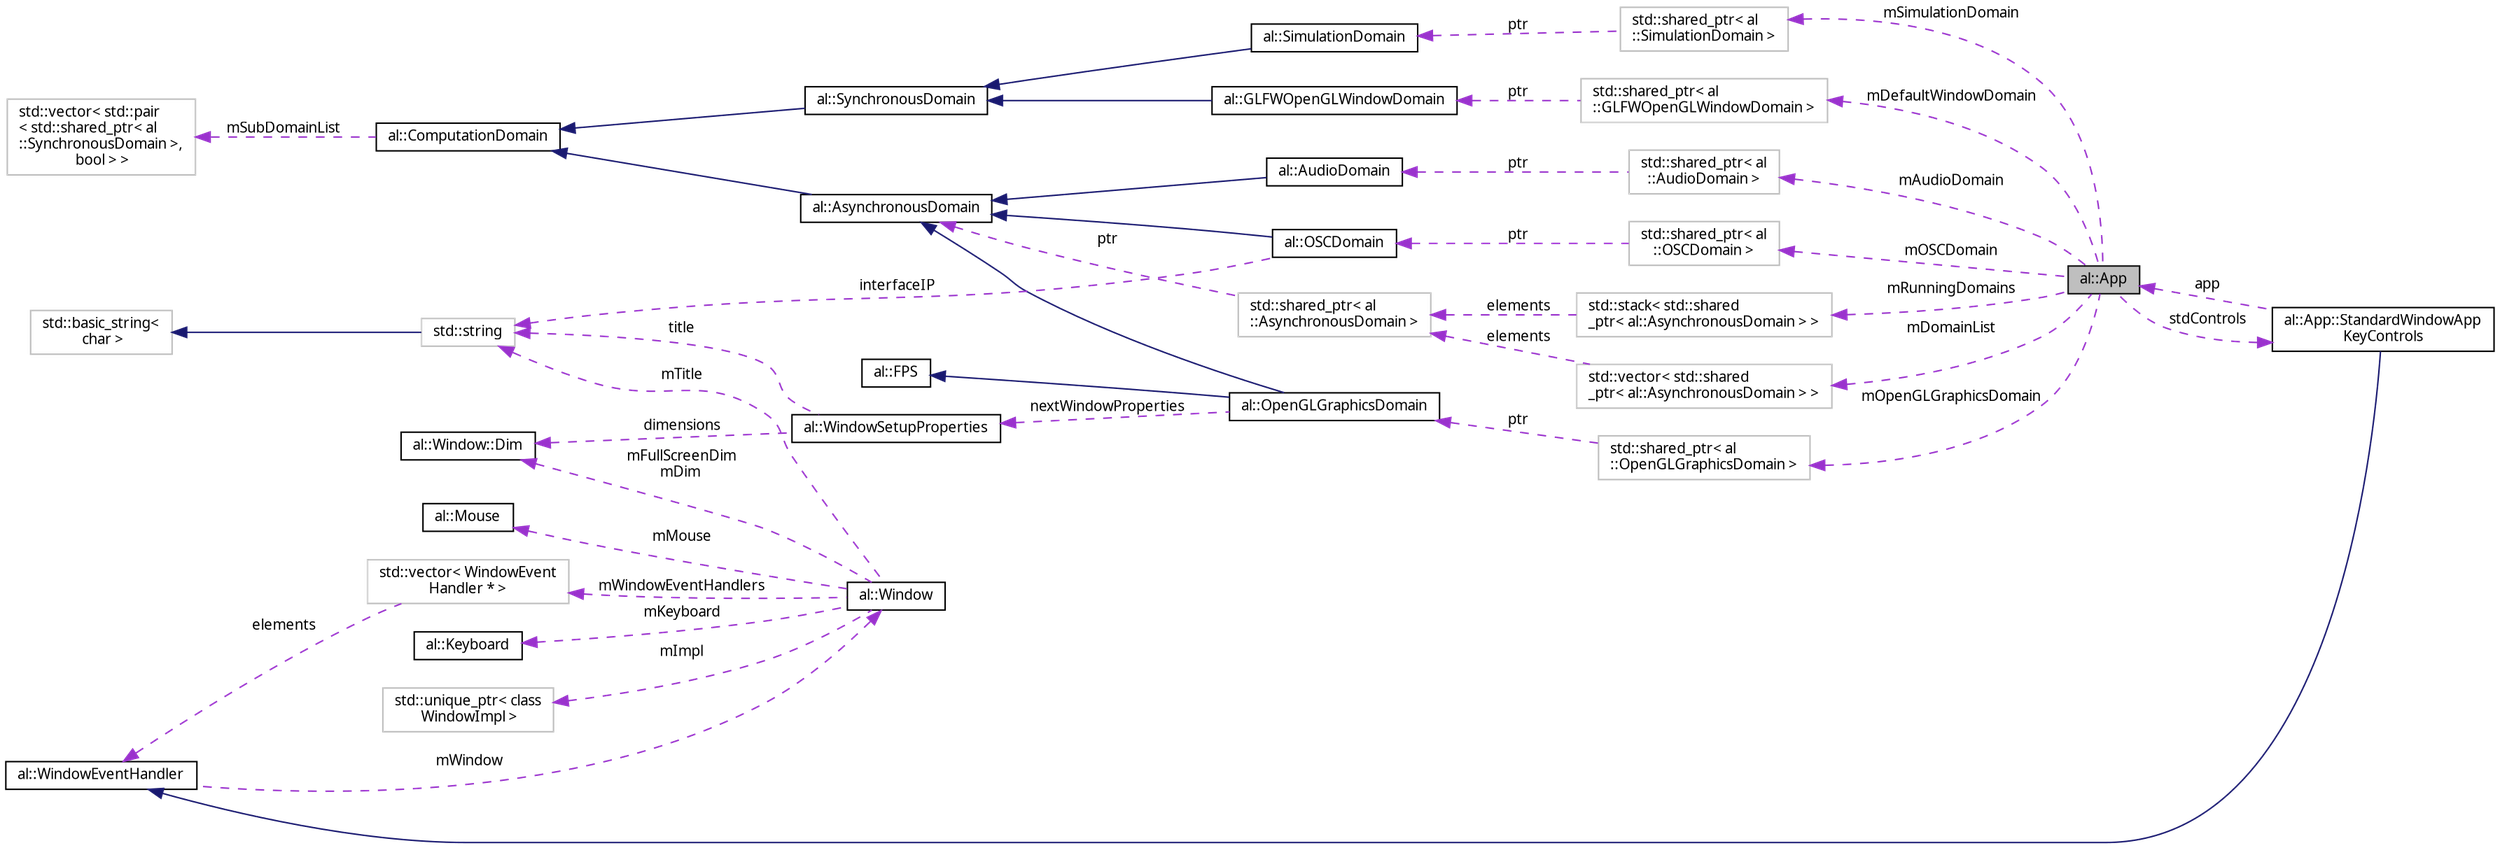 digraph "al::App"
{
 // LATEX_PDF_SIZE
  bgcolor="transparent";
  edge [fontname="FreeSans.ttf",fontsize="10",labelfontname="FreeSans.ttf",labelfontsize="10"];
  node [fontname="FreeSans.ttf",fontsize="10",shape=record];
  rankdir="LR";
  Node1 [label="al::App",height=0.2,width=0.4,color="black", fillcolor="grey75", style="filled", fontcolor="black",tooltip=" "];
  Node2 -> Node1 [dir="back",color="darkorchid3",fontsize="10",style="dashed",label=" mSimulationDomain" ,fontname="FreeSans.ttf"];
  Node2 [label="std::shared_ptr\< al\l::SimulationDomain \>",height=0.2,width=0.4,color="grey75",tooltip=" "];
  Node3 -> Node2 [dir="back",color="darkorchid3",fontsize="10",style="dashed",label=" ptr" ,fontname="FreeSans.ttf"];
  Node3 [label="al::SimulationDomain",height=0.2,width=0.4,color="black",URL="$classal_1_1_simulation_domain.html",tooltip=" "];
  Node4 -> Node3 [dir="back",color="midnightblue",fontsize="10",style="solid",fontname="FreeSans.ttf"];
  Node4 [label="al::SynchronousDomain",height=0.2,width=0.4,color="black",URL="$classal_1_1_synchronous_domain.html",tooltip=" "];
  Node5 -> Node4 [dir="back",color="midnightblue",fontsize="10",style="solid",fontname="FreeSans.ttf"];
  Node5 [label="al::ComputationDomain",height=0.2,width=0.4,color="black",URL="$classal_1_1_computation_domain.html",tooltip=" "];
  Node6 -> Node5 [dir="back",color="darkorchid3",fontsize="10",style="dashed",label=" mSubDomainList" ,fontname="FreeSans.ttf"];
  Node6 [label="std::vector\< std::pair\l\< std::shared_ptr\< al\l::SynchronousDomain \>,\l bool \> \>",height=0.2,width=0.4,color="grey75",tooltip=" "];
  Node7 -> Node1 [dir="back",color="darkorchid3",fontsize="10",style="dashed",label=" mDomainList" ,fontname="FreeSans.ttf"];
  Node7 [label="std::vector\< std::shared\l_ptr\< al::AsynchronousDomain \> \>",height=0.2,width=0.4,color="grey75",tooltip=" "];
  Node8 -> Node7 [dir="back",color="darkorchid3",fontsize="10",style="dashed",label=" elements" ,fontname="FreeSans.ttf"];
  Node8 [label="std::shared_ptr\< al\l::AsynchronousDomain \>",height=0.2,width=0.4,color="grey75",tooltip=" "];
  Node9 -> Node8 [dir="back",color="darkorchid3",fontsize="10",style="dashed",label=" ptr" ,fontname="FreeSans.ttf"];
  Node9 [label="al::AsynchronousDomain",height=0.2,width=0.4,color="black",URL="$classal_1_1_asynchronous_domain.html",tooltip=" "];
  Node5 -> Node9 [dir="back",color="midnightblue",fontsize="10",style="solid",fontname="FreeSans.ttf"];
  Node10 -> Node1 [dir="back",color="darkorchid3",fontsize="10",style="dashed",label=" mOSCDomain" ,fontname="FreeSans.ttf"];
  Node10 [label="std::shared_ptr\< al\l::OSCDomain \>",height=0.2,width=0.4,color="grey75",tooltip=" "];
  Node11 -> Node10 [dir="back",color="darkorchid3",fontsize="10",style="dashed",label=" ptr" ,fontname="FreeSans.ttf"];
  Node11 [label="al::OSCDomain",height=0.2,width=0.4,color="black",URL="$classal_1_1_o_s_c_domain.html",tooltip=" "];
  Node9 -> Node11 [dir="back",color="midnightblue",fontsize="10",style="solid",fontname="FreeSans.ttf"];
  Node12 -> Node11 [dir="back",color="darkorchid3",fontsize="10",style="dashed",label=" interfaceIP" ,fontname="FreeSans.ttf"];
  Node12 [label="std::string",height=0.2,width=0.4,color="grey75",tooltip="STL class."];
  Node13 -> Node12 [dir="back",color="midnightblue",fontsize="10",style="solid",fontname="FreeSans.ttf"];
  Node13 [label="std::basic_string\<\l char \>",height=0.2,width=0.4,color="grey75",tooltip="STL class."];
  Node14 -> Node1 [dir="back",color="darkorchid3",fontsize="10",style="dashed",label=" mAudioDomain" ,fontname="FreeSans.ttf"];
  Node14 [label="std::shared_ptr\< al\l::AudioDomain \>",height=0.2,width=0.4,color="grey75",tooltip=" "];
  Node15 -> Node14 [dir="back",color="darkorchid3",fontsize="10",style="dashed",label=" ptr" ,fontname="FreeSans.ttf"];
  Node15 [label="al::AudioDomain",height=0.2,width=0.4,color="black",URL="$classal_1_1_audio_domain.html",tooltip=" "];
  Node9 -> Node15 [dir="back",color="midnightblue",fontsize="10",style="solid",fontname="FreeSans.ttf"];
  Node16 -> Node1 [dir="back",color="darkorchid3",fontsize="10",style="dashed",label=" stdControls" ,fontname="FreeSans.ttf"];
  Node16 [label="al::App::StandardWindowApp\lKeyControls",height=0.2,width=0.4,color="black",URL="$structal_1_1_app_1_1_standard_window_app_key_controls.html",tooltip=" "];
  Node17 -> Node16 [dir="back",color="midnightblue",fontsize="10",style="solid",fontname="FreeSans.ttf"];
  Node17 [label="al::WindowEventHandler",height=0.2,width=0.4,color="black",URL="$classal_1_1_window_event_handler.html",tooltip="Controller for handling input and window events."];
  Node18 -> Node17 [dir="back",color="darkorchid3",fontsize="10",style="dashed",label=" mWindow" ,fontname="FreeSans.ttf"];
  Node18 [label="al::Window",height=0.2,width=0.4,color="black",URL="$classal_1_1_window.html",tooltip="Window with OpenGL context."];
  Node19 -> Node18 [dir="back",color="darkorchid3",fontsize="10",style="dashed",label=" mKeyboard" ,fontname="FreeSans.ttf"];
  Node19 [label="al::Keyboard",height=0.2,width=0.4,color="black",URL="$classal_1_1_keyboard.html",tooltip=" "];
  Node12 -> Node18 [dir="back",color="darkorchid3",fontsize="10",style="dashed",label=" mTitle" ,fontname="FreeSans.ttf"];
  Node20 -> Node18 [dir="back",color="darkorchid3",fontsize="10",style="dashed",label=" mWindowEventHandlers" ,fontname="FreeSans.ttf"];
  Node20 [label="std::vector\< WindowEvent\lHandler * \>",height=0.2,width=0.4,color="grey75",tooltip=" "];
  Node17 -> Node20 [dir="back",color="darkorchid3",fontsize="10",style="dashed",label=" elements" ,fontname="FreeSans.ttf"];
  Node21 -> Node18 [dir="back",color="darkorchid3",fontsize="10",style="dashed",label=" mImpl" ,fontname="FreeSans.ttf"];
  Node21 [label="std::unique_ptr\< class\l WindowImpl \>",height=0.2,width=0.4,color="grey75",tooltip=" "];
  Node22 -> Node18 [dir="back",color="darkorchid3",fontsize="10",style="dashed",label=" mMouse" ,fontname="FreeSans.ttf"];
  Node22 [label="al::Mouse",height=0.2,width=0.4,color="black",URL="$classal_1_1_mouse.html",tooltip=" "];
  Node23 -> Node18 [dir="back",color="darkorchid3",fontsize="10",style="dashed",label=" mFullScreenDim\nmDim" ,fontname="FreeSans.ttf"];
  Node23 [label="al::Window::Dim",height=0.2,width=0.4,color="black",URL="$structal_1_1_window_1_1_dim.html",tooltip="Window pixel dimensions."];
  Node1 -> Node16 [dir="back",color="darkorchid3",fontsize="10",style="dashed",label=" app" ,fontname="FreeSans.ttf"];
  Node24 -> Node1 [dir="back",color="darkorchid3",fontsize="10",style="dashed",label=" mRunningDomains" ,fontname="FreeSans.ttf"];
  Node24 [label="std::stack\< std::shared\l_ptr\< al::AsynchronousDomain \> \>",height=0.2,width=0.4,color="grey75",tooltip=" "];
  Node8 -> Node24 [dir="back",color="darkorchid3",fontsize="10",style="dashed",label=" elements" ,fontname="FreeSans.ttf"];
  Node25 -> Node1 [dir="back",color="darkorchid3",fontsize="10",style="dashed",label=" mOpenGLGraphicsDomain" ,fontname="FreeSans.ttf"];
  Node25 [label="std::shared_ptr\< al\l::OpenGLGraphicsDomain \>",height=0.2,width=0.4,color="grey75",tooltip=" "];
  Node26 -> Node25 [dir="back",color="darkorchid3",fontsize="10",style="dashed",label=" ptr" ,fontname="FreeSans.ttf"];
  Node26 [label="al::OpenGLGraphicsDomain",height=0.2,width=0.4,color="black",URL="$classal_1_1_open_g_l_graphics_domain.html",tooltip=" "];
  Node9 -> Node26 [dir="back",color="midnightblue",fontsize="10",style="solid",fontname="FreeSans.ttf"];
  Node27 -> Node26 [dir="back",color="midnightblue",fontsize="10",style="solid",fontname="FreeSans.ttf"];
  Node27 [label="al::FPS",height=0.2,width=0.4,color="black",URL="$classal_1_1_f_p_s.html",tooltip=" "];
  Node28 -> Node26 [dir="back",color="darkorchid3",fontsize="10",style="dashed",label=" nextWindowProperties" ,fontname="FreeSans.ttf"];
  Node28 [label="al::WindowSetupProperties",height=0.2,width=0.4,color="black",URL="$structal_1_1_window_setup_properties.html",tooltip=" "];
  Node12 -> Node28 [dir="back",color="darkorchid3",fontsize="10",style="dashed",label=" title" ,fontname="FreeSans.ttf"];
  Node23 -> Node28 [dir="back",color="darkorchid3",fontsize="10",style="dashed",label=" dimensions" ,fontname="FreeSans.ttf"];
  Node29 -> Node1 [dir="back",color="darkorchid3",fontsize="10",style="dashed",label=" mDefaultWindowDomain" ,fontname="FreeSans.ttf"];
  Node29 [label="std::shared_ptr\< al\l::GLFWOpenGLWindowDomain \>",height=0.2,width=0.4,color="grey75",tooltip=" "];
  Node30 -> Node29 [dir="back",color="darkorchid3",fontsize="10",style="dashed",label=" ptr" ,fontname="FreeSans.ttf"];
  Node30 [label="al::GLFWOpenGLWindowDomain",height=0.2,width=0.4,color="black",URL="$classal_1_1_g_l_f_w_open_g_l_window_domain.html",tooltip=" "];
  Node4 -> Node30 [dir="back",color="midnightblue",fontsize="10",style="solid",fontname="FreeSans.ttf"];
}
